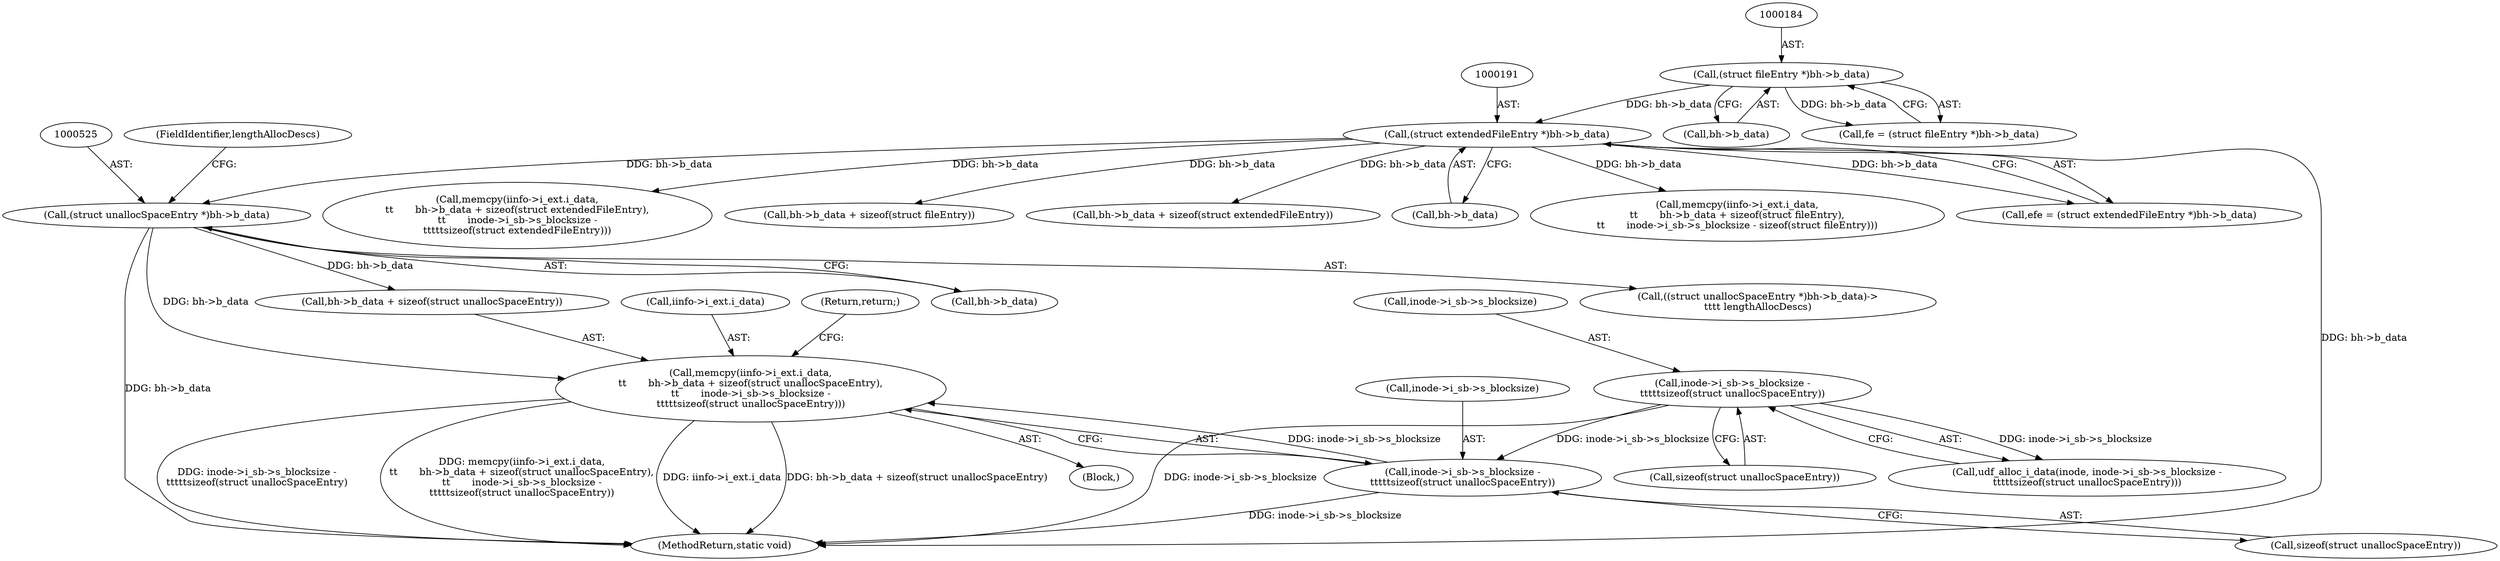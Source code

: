 digraph "0_linux_c03aa9f6e1f938618e6db2e23afef0574efeeb65@API" {
"1000545" [label="(Call,memcpy(iinfo->i_ext.i_data,\n\t\t       bh->b_data + sizeof(struct unallocSpaceEntry),\n\t\t       inode->i_sb->s_blocksize -\n\t\t\t\t\tsizeof(struct unallocSpaceEntry)))"];
"1000524" [label="(Call,(struct unallocSpaceEntry *)bh->b_data)"];
"1000190" [label="(Call,(struct extendedFileEntry *)bh->b_data)"];
"1000183" [label="(Call,(struct fileEntry *)bh->b_data)"];
"1000557" [label="(Call,inode->i_sb->s_blocksize -\n\t\t\t\t\tsizeof(struct unallocSpaceEntry))"];
"1000533" [label="(Call,inode->i_sb->s_blocksize -\n\t\t\t\t\tsizeof(struct unallocSpaceEntry))"];
"1000421" [label="(Call,memcpy(iinfo->i_ext.i_data,\n\t\t       bh->b_data + sizeof(struct extendedFileEntry),\n\t\t       inode->i_sb->s_blocksize -\n\t\t\t\t\tsizeof(struct extendedFileEntry)))"];
"1000183" [label="(Call,(struct fileEntry *)bh->b_data)"];
"1000507" [label="(Block,)"];
"1000483" [label="(Call,bh->b_data + sizeof(struct fileEntry))"];
"1000526" [label="(Call,bh->b_data)"];
"1000524" [label="(Call,(struct unallocSpaceEntry *)bh->b_data)"];
"1000190" [label="(Call,(struct extendedFileEntry *)bh->b_data)"];
"1000523" [label="(Call,((struct unallocSpaceEntry *)bh->b_data)->\n\t\t\t\t lengthAllocDescs)"];
"1000557" [label="(Call,inode->i_sb->s_blocksize -\n\t\t\t\t\tsizeof(struct unallocSpaceEntry))"];
"1000427" [label="(Call,bh->b_data + sizeof(struct extendedFileEntry))"];
"1001156" [label="(MethodReturn,static void)"];
"1000539" [label="(Call,sizeof(struct unallocSpaceEntry))"];
"1000192" [label="(Call,bh->b_data)"];
"1000185" [label="(Call,bh->b_data)"];
"1000546" [label="(Call,iinfo->i_ext.i_data)"];
"1000558" [label="(Call,inode->i_sb->s_blocksize)"];
"1000477" [label="(Call,memcpy(iinfo->i_ext.i_data,\n\t\t       bh->b_data + sizeof(struct fileEntry),\n\t\t       inode->i_sb->s_blocksize - sizeof(struct fileEntry)))"];
"1000531" [label="(Call,udf_alloc_i_data(inode, inode->i_sb->s_blocksize -\n\t\t\t\t\tsizeof(struct unallocSpaceEntry)))"];
"1000563" [label="(Call,sizeof(struct unallocSpaceEntry))"];
"1000534" [label="(Call,inode->i_sb->s_blocksize)"];
"1000551" [label="(Call,bh->b_data + sizeof(struct unallocSpaceEntry))"];
"1000529" [label="(FieldIdentifier,lengthAllocDescs)"];
"1000533" [label="(Call,inode->i_sb->s_blocksize -\n\t\t\t\t\tsizeof(struct unallocSpaceEntry))"];
"1000188" [label="(Call,efe = (struct extendedFileEntry *)bh->b_data)"];
"1000181" [label="(Call,fe = (struct fileEntry *)bh->b_data)"];
"1000565" [label="(Return,return;)"];
"1000545" [label="(Call,memcpy(iinfo->i_ext.i_data,\n\t\t       bh->b_data + sizeof(struct unallocSpaceEntry),\n\t\t       inode->i_sb->s_blocksize -\n\t\t\t\t\tsizeof(struct unallocSpaceEntry)))"];
"1000545" -> "1000507"  [label="AST: "];
"1000545" -> "1000557"  [label="CFG: "];
"1000546" -> "1000545"  [label="AST: "];
"1000551" -> "1000545"  [label="AST: "];
"1000557" -> "1000545"  [label="AST: "];
"1000565" -> "1000545"  [label="CFG: "];
"1000545" -> "1001156"  [label="DDG: inode->i_sb->s_blocksize -\n\t\t\t\t\tsizeof(struct unallocSpaceEntry)"];
"1000545" -> "1001156"  [label="DDG: iinfo->i_ext.i_data"];
"1000545" -> "1001156"  [label="DDG: bh->b_data + sizeof(struct unallocSpaceEntry)"];
"1000545" -> "1001156"  [label="DDG: memcpy(iinfo->i_ext.i_data,\n\t\t       bh->b_data + sizeof(struct unallocSpaceEntry),\n\t\t       inode->i_sb->s_blocksize -\n\t\t\t\t\tsizeof(struct unallocSpaceEntry))"];
"1000524" -> "1000545"  [label="DDG: bh->b_data"];
"1000557" -> "1000545"  [label="DDG: inode->i_sb->s_blocksize"];
"1000524" -> "1000523"  [label="AST: "];
"1000524" -> "1000526"  [label="CFG: "];
"1000525" -> "1000524"  [label="AST: "];
"1000526" -> "1000524"  [label="AST: "];
"1000529" -> "1000524"  [label="CFG: "];
"1000524" -> "1001156"  [label="DDG: bh->b_data"];
"1000190" -> "1000524"  [label="DDG: bh->b_data"];
"1000524" -> "1000551"  [label="DDG: bh->b_data"];
"1000190" -> "1000188"  [label="AST: "];
"1000190" -> "1000192"  [label="CFG: "];
"1000191" -> "1000190"  [label="AST: "];
"1000192" -> "1000190"  [label="AST: "];
"1000188" -> "1000190"  [label="CFG: "];
"1000190" -> "1001156"  [label="DDG: bh->b_data"];
"1000190" -> "1000188"  [label="DDG: bh->b_data"];
"1000183" -> "1000190"  [label="DDG: bh->b_data"];
"1000190" -> "1000421"  [label="DDG: bh->b_data"];
"1000190" -> "1000427"  [label="DDG: bh->b_data"];
"1000190" -> "1000477"  [label="DDG: bh->b_data"];
"1000190" -> "1000483"  [label="DDG: bh->b_data"];
"1000183" -> "1000181"  [label="AST: "];
"1000183" -> "1000185"  [label="CFG: "];
"1000184" -> "1000183"  [label="AST: "];
"1000185" -> "1000183"  [label="AST: "];
"1000181" -> "1000183"  [label="CFG: "];
"1000183" -> "1000181"  [label="DDG: bh->b_data"];
"1000557" -> "1000563"  [label="CFG: "];
"1000558" -> "1000557"  [label="AST: "];
"1000563" -> "1000557"  [label="AST: "];
"1000557" -> "1001156"  [label="DDG: inode->i_sb->s_blocksize"];
"1000533" -> "1000557"  [label="DDG: inode->i_sb->s_blocksize"];
"1000533" -> "1000531"  [label="AST: "];
"1000533" -> "1000539"  [label="CFG: "];
"1000534" -> "1000533"  [label="AST: "];
"1000539" -> "1000533"  [label="AST: "];
"1000531" -> "1000533"  [label="CFG: "];
"1000533" -> "1001156"  [label="DDG: inode->i_sb->s_blocksize"];
"1000533" -> "1000531"  [label="DDG: inode->i_sb->s_blocksize"];
}
